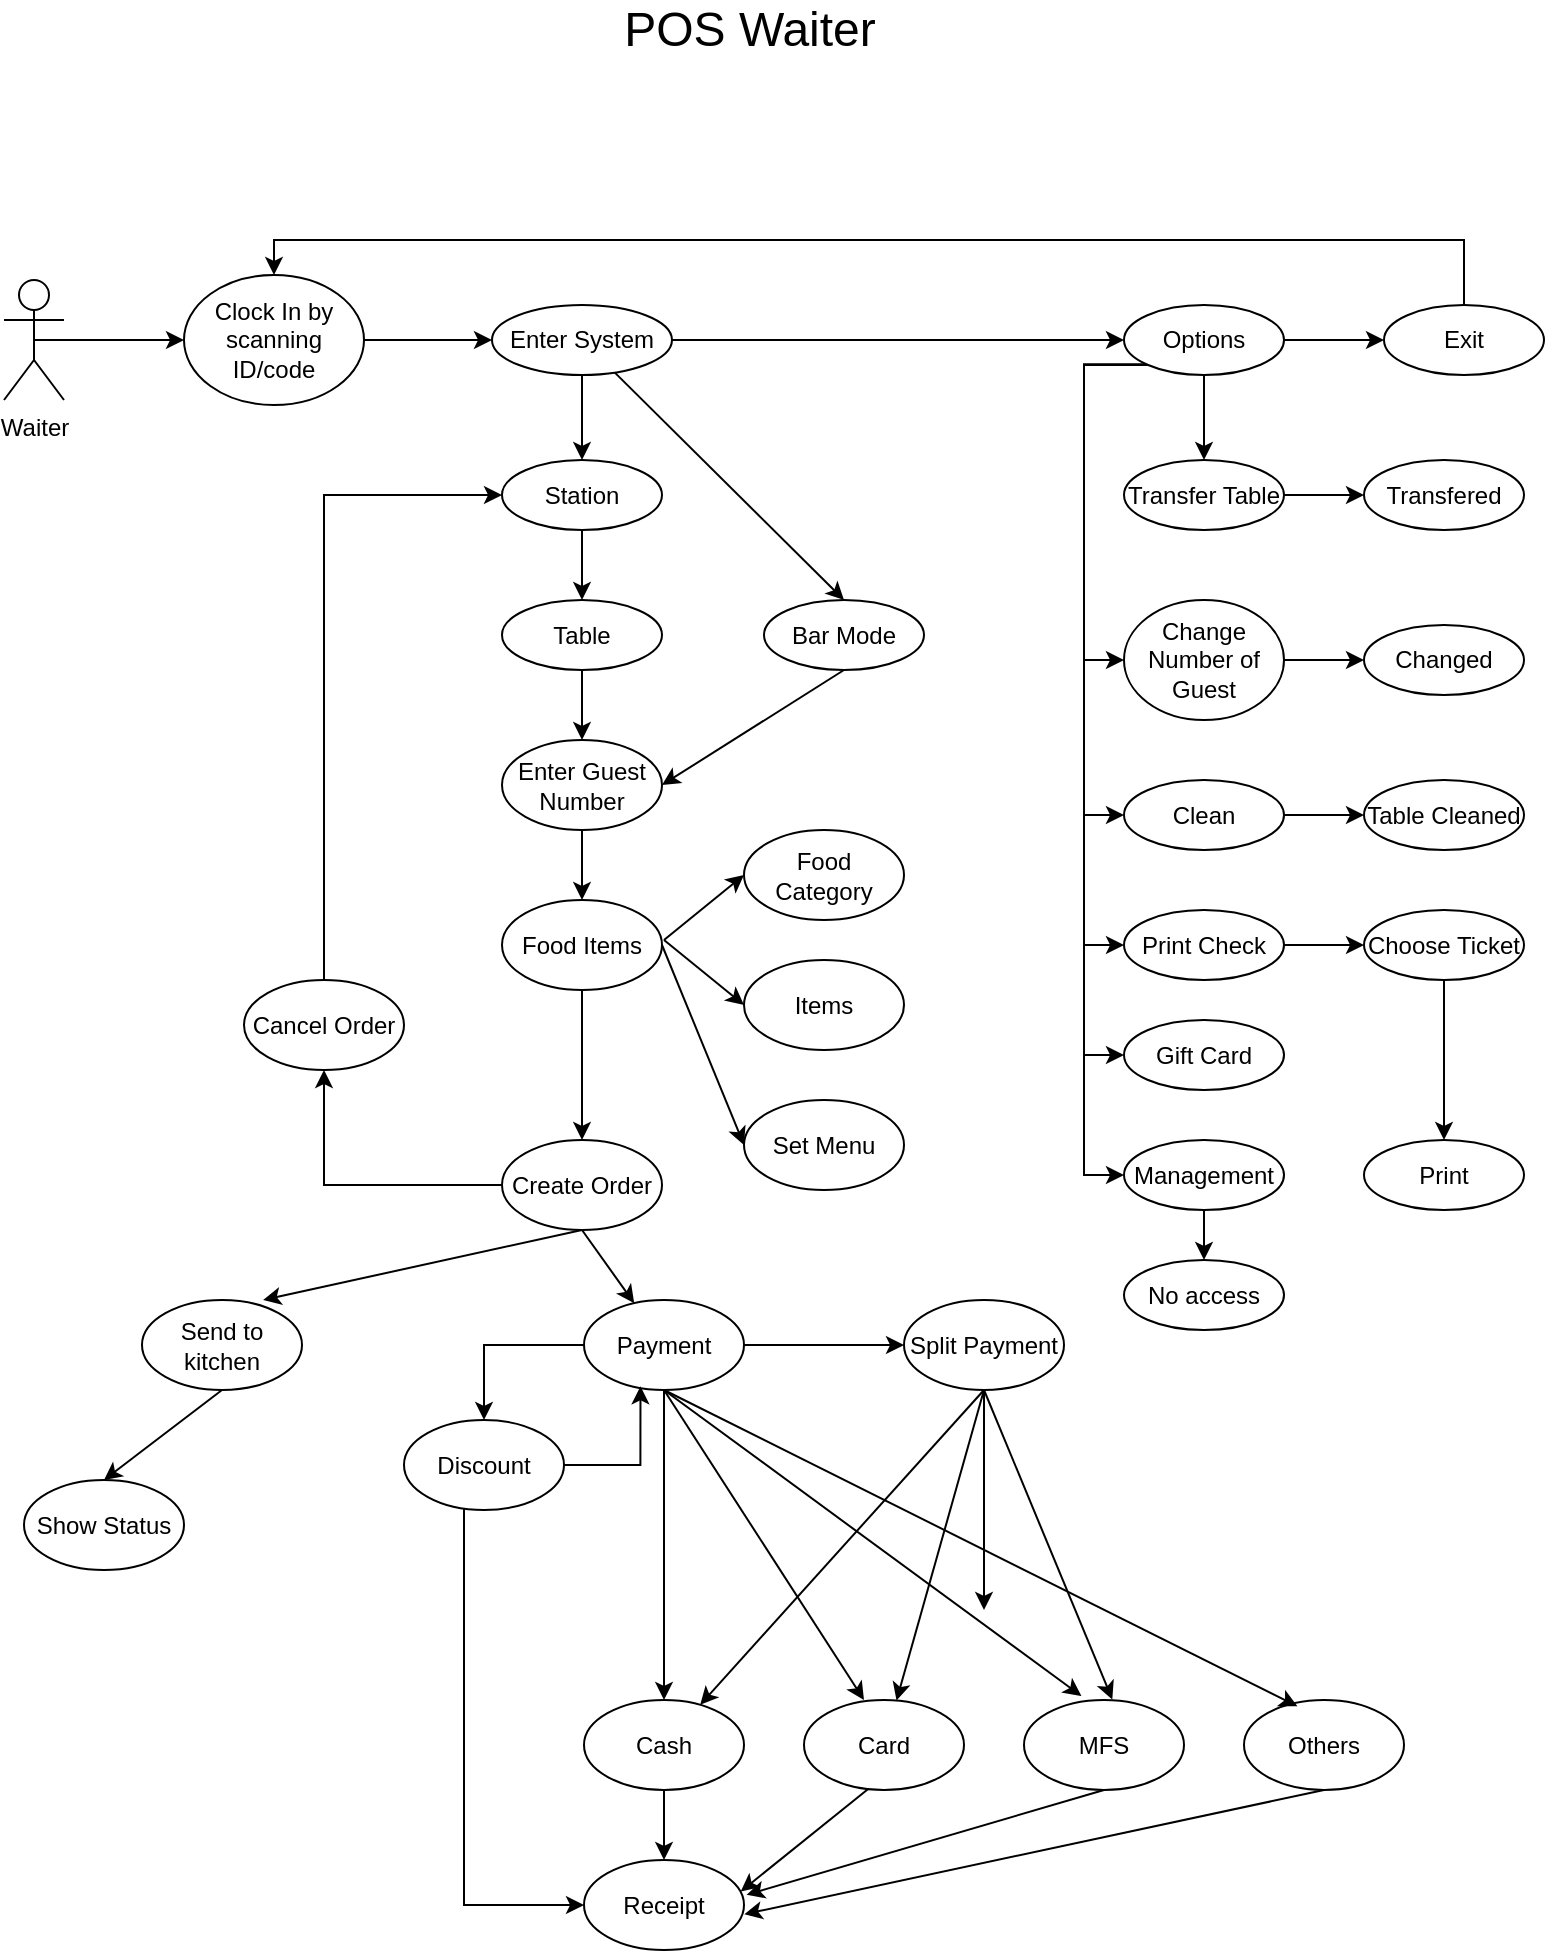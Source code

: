 <mxfile version="23.1.5" type="github">
  <diagram name="Page-1" id="knzAuW0coJMuKpMu3PRs">
    <mxGraphModel dx="1247" dy="649" grid="1" gridSize="10" guides="1" tooltips="1" connect="1" arrows="1" fold="1" page="1" pageScale="1" pageWidth="827" pageHeight="1169" math="0" shadow="0">
      <root>
        <mxCell id="0" />
        <mxCell id="1" parent="0" />
        <mxCell id="_PRdKNhxORNj2MjLX8KP-28" style="edgeStyle=orthogonalEdgeStyle;rounded=0;orthogonalLoop=1;jettySize=auto;html=1;exitX=0.5;exitY=0.5;exitDx=0;exitDy=0;exitPerimeter=0;" edge="1" parent="1" source="_SApVEIOftllvKabywyw-1" target="_SApVEIOftllvKabywyw-2">
          <mxGeometry relative="1" as="geometry" />
        </mxCell>
        <mxCell id="_SApVEIOftllvKabywyw-1" value="Waiter" style="shape=umlActor;verticalLabelPosition=bottom;verticalAlign=top;html=1;outlineConnect=0;" parent="1" vertex="1">
          <mxGeometry x="40" y="230" width="30" height="60" as="geometry" />
        </mxCell>
        <mxCell id="_PRdKNhxORNj2MjLX8KP-29" style="edgeStyle=orthogonalEdgeStyle;rounded=0;orthogonalLoop=1;jettySize=auto;html=1;" edge="1" parent="1" source="_SApVEIOftllvKabywyw-2" target="_SApVEIOftllvKabywyw-3">
          <mxGeometry relative="1" as="geometry" />
        </mxCell>
        <mxCell id="_SApVEIOftllvKabywyw-2" value="Clock In by scanning ID/code" style="ellipse;whiteSpace=wrap;html=1;" parent="1" vertex="1">
          <mxGeometry x="130" y="227.5" width="90" height="65" as="geometry" />
        </mxCell>
        <mxCell id="_PRdKNhxORNj2MjLX8KP-30" style="edgeStyle=orthogonalEdgeStyle;rounded=0;orthogonalLoop=1;jettySize=auto;html=1;entryX=0.5;entryY=0;entryDx=0;entryDy=0;" edge="1" parent="1" source="_SApVEIOftllvKabywyw-3" target="_SApVEIOftllvKabywyw-4">
          <mxGeometry relative="1" as="geometry" />
        </mxCell>
        <mxCell id="_PRdKNhxORNj2MjLX8KP-32" style="edgeStyle=orthogonalEdgeStyle;rounded=0;orthogonalLoop=1;jettySize=auto;html=1;entryX=0;entryY=0.5;entryDx=0;entryDy=0;" edge="1" parent="1" source="_SApVEIOftllvKabywyw-3" target="_SApVEIOftllvKabywyw-6">
          <mxGeometry relative="1" as="geometry" />
        </mxCell>
        <mxCell id="_SApVEIOftllvKabywyw-3" value="Enter System" style="ellipse;whiteSpace=wrap;html=1;" parent="1" vertex="1">
          <mxGeometry x="284" y="242.5" width="90" height="35" as="geometry" />
        </mxCell>
        <mxCell id="_PRdKNhxORNj2MjLX8KP-36" style="edgeStyle=orthogonalEdgeStyle;rounded=0;orthogonalLoop=1;jettySize=auto;html=1;entryX=0.5;entryY=0;entryDx=0;entryDy=0;" edge="1" parent="1" source="_SApVEIOftllvKabywyw-4" target="_SApVEIOftllvKabywyw-5">
          <mxGeometry relative="1" as="geometry" />
        </mxCell>
        <mxCell id="_SApVEIOftllvKabywyw-4" value="Station" style="ellipse;whiteSpace=wrap;html=1;" parent="1" vertex="1">
          <mxGeometry x="289" y="320" width="80" height="35" as="geometry" />
        </mxCell>
        <mxCell id="_PRdKNhxORNj2MjLX8KP-38" style="edgeStyle=orthogonalEdgeStyle;rounded=0;orthogonalLoop=1;jettySize=auto;html=1;entryX=0.5;entryY=0;entryDx=0;entryDy=0;" edge="1" parent="1" source="_SApVEIOftllvKabywyw-5" target="_PRdKNhxORNj2MjLX8KP-2">
          <mxGeometry relative="1" as="geometry" />
        </mxCell>
        <mxCell id="_SApVEIOftllvKabywyw-5" value="Table" style="ellipse;whiteSpace=wrap;html=1;" parent="1" vertex="1">
          <mxGeometry x="289" y="390" width="80" height="35" as="geometry" />
        </mxCell>
        <mxCell id="_PRdKNhxORNj2MjLX8KP-33" style="edgeStyle=orthogonalEdgeStyle;rounded=0;orthogonalLoop=1;jettySize=auto;html=1;" edge="1" parent="1" source="_SApVEIOftllvKabywyw-6" target="_PRdKNhxORNj2MjLX8KP-22">
          <mxGeometry relative="1" as="geometry" />
        </mxCell>
        <mxCell id="_PRdKNhxORNj2MjLX8KP-62" style="edgeStyle=orthogonalEdgeStyle;rounded=0;orthogonalLoop=1;jettySize=auto;html=1;" edge="1" parent="1" source="_SApVEIOftllvKabywyw-6" target="_PRdKNhxORNj2MjLX8KP-16">
          <mxGeometry relative="1" as="geometry" />
        </mxCell>
        <mxCell id="_PRdKNhxORNj2MjLX8KP-64" style="edgeStyle=orthogonalEdgeStyle;rounded=0;orthogonalLoop=1;jettySize=auto;html=1;exitX=0;exitY=1;exitDx=0;exitDy=0;entryX=0;entryY=0.5;entryDx=0;entryDy=0;" edge="1" parent="1" source="_SApVEIOftllvKabywyw-6" target="_PRdKNhxORNj2MjLX8KP-18">
          <mxGeometry relative="1" as="geometry">
            <Array as="points">
              <mxPoint x="580" y="272" />
              <mxPoint x="580" y="497" />
            </Array>
          </mxGeometry>
        </mxCell>
        <mxCell id="_PRdKNhxORNj2MjLX8KP-67" style="edgeStyle=orthogonalEdgeStyle;rounded=0;orthogonalLoop=1;jettySize=auto;html=1;exitX=0;exitY=1;exitDx=0;exitDy=0;entryX=0;entryY=0.5;entryDx=0;entryDy=0;" edge="1" parent="1" source="_SApVEIOftllvKabywyw-6" target="_PRdKNhxORNj2MjLX8KP-19">
          <mxGeometry relative="1" as="geometry">
            <Array as="points">
              <mxPoint x="580" y="272" />
              <mxPoint x="580" y="563" />
            </Array>
          </mxGeometry>
        </mxCell>
        <mxCell id="_PRdKNhxORNj2MjLX8KP-68" style="edgeStyle=orthogonalEdgeStyle;rounded=0;orthogonalLoop=1;jettySize=auto;html=1;exitX=0;exitY=1;exitDx=0;exitDy=0;entryX=0;entryY=0.5;entryDx=0;entryDy=0;" edge="1" parent="1" source="_SApVEIOftllvKabywyw-6" target="_PRdKNhxORNj2MjLX8KP-20">
          <mxGeometry relative="1" as="geometry">
            <Array as="points">
              <mxPoint x="580" y="272" />
              <mxPoint x="580" y="618" />
            </Array>
          </mxGeometry>
        </mxCell>
        <mxCell id="_PRdKNhxORNj2MjLX8KP-74" style="edgeStyle=orthogonalEdgeStyle;rounded=0;orthogonalLoop=1;jettySize=auto;html=1;exitX=0;exitY=1;exitDx=0;exitDy=0;entryX=0;entryY=0.5;entryDx=0;entryDy=0;" edge="1" parent="1" source="_SApVEIOftllvKabywyw-6" target="_PRdKNhxORNj2MjLX8KP-21">
          <mxGeometry relative="1" as="geometry">
            <Array as="points">
              <mxPoint x="580" y="272" />
              <mxPoint x="580" y="678" />
            </Array>
          </mxGeometry>
        </mxCell>
        <mxCell id="_SApVEIOftllvKabywyw-6" value="Options" style="ellipse;whiteSpace=wrap;html=1;" parent="1" vertex="1">
          <mxGeometry x="600" y="242.5" width="80" height="35" as="geometry" />
        </mxCell>
        <mxCell id="_PRdKNhxORNj2MjLX8KP-43" style="edgeStyle=orthogonalEdgeStyle;rounded=0;orthogonalLoop=1;jettySize=auto;html=1;entryX=0.5;entryY=0;entryDx=0;entryDy=0;" edge="1" parent="1" source="_PRdKNhxORNj2MjLX8KP-1" target="_PRdKNhxORNj2MjLX8KP-6">
          <mxGeometry relative="1" as="geometry" />
        </mxCell>
        <mxCell id="_PRdKNhxORNj2MjLX8KP-1" value="Food Items" style="ellipse;whiteSpace=wrap;html=1;" vertex="1" parent="1">
          <mxGeometry x="289" y="540" width="80" height="45" as="geometry" />
        </mxCell>
        <mxCell id="_PRdKNhxORNj2MjLX8KP-39" style="edgeStyle=orthogonalEdgeStyle;rounded=0;orthogonalLoop=1;jettySize=auto;html=1;entryX=0.5;entryY=0;entryDx=0;entryDy=0;" edge="1" parent="1" source="_PRdKNhxORNj2MjLX8KP-2" target="_PRdKNhxORNj2MjLX8KP-1">
          <mxGeometry relative="1" as="geometry" />
        </mxCell>
        <mxCell id="_PRdKNhxORNj2MjLX8KP-2" value="Enter Guest Number" style="ellipse;whiteSpace=wrap;html=1;" vertex="1" parent="1">
          <mxGeometry x="289" y="460" width="80" height="45" as="geometry" />
        </mxCell>
        <mxCell id="_PRdKNhxORNj2MjLX8KP-3" value="Food Category" style="ellipse;whiteSpace=wrap;html=1;" vertex="1" parent="1">
          <mxGeometry x="410" y="505" width="80" height="45" as="geometry" />
        </mxCell>
        <mxCell id="_PRdKNhxORNj2MjLX8KP-4" value="Items" style="ellipse;whiteSpace=wrap;html=1;" vertex="1" parent="1">
          <mxGeometry x="410" y="570" width="80" height="45" as="geometry" />
        </mxCell>
        <mxCell id="_PRdKNhxORNj2MjLX8KP-5" value="Set Menu" style="ellipse;whiteSpace=wrap;html=1;" vertex="1" parent="1">
          <mxGeometry x="410" y="640" width="80" height="45" as="geometry" />
        </mxCell>
        <mxCell id="_PRdKNhxORNj2MjLX8KP-83" style="edgeStyle=orthogonalEdgeStyle;rounded=0;orthogonalLoop=1;jettySize=auto;html=1;entryX=0.5;entryY=1;entryDx=0;entryDy=0;" edge="1" parent="1" source="_PRdKNhxORNj2MjLX8KP-6" target="_PRdKNhxORNj2MjLX8KP-78">
          <mxGeometry relative="1" as="geometry" />
        </mxCell>
        <mxCell id="_PRdKNhxORNj2MjLX8KP-6" value="Create Order" style="ellipse;whiteSpace=wrap;html=1;" vertex="1" parent="1">
          <mxGeometry x="289" y="660" width="80" height="45" as="geometry" />
        </mxCell>
        <mxCell id="_PRdKNhxORNj2MjLX8KP-7" value="Send to kitchen" style="ellipse;whiteSpace=wrap;html=1;" vertex="1" parent="1">
          <mxGeometry x="109" y="740" width="80" height="45" as="geometry" />
        </mxCell>
        <mxCell id="_PRdKNhxORNj2MjLX8KP-46" style="edgeStyle=orthogonalEdgeStyle;rounded=0;orthogonalLoop=1;jettySize=auto;html=1;" edge="1" parent="1" source="_PRdKNhxORNj2MjLX8KP-8" target="_PRdKNhxORNj2MjLX8KP-14">
          <mxGeometry relative="1" as="geometry" />
        </mxCell>
        <mxCell id="_PRdKNhxORNj2MjLX8KP-47" style="edgeStyle=orthogonalEdgeStyle;rounded=0;orthogonalLoop=1;jettySize=auto;html=1;entryX=0.5;entryY=0;entryDx=0;entryDy=0;" edge="1" parent="1" source="_PRdKNhxORNj2MjLX8KP-8" target="_PRdKNhxORNj2MjLX8KP-9">
          <mxGeometry relative="1" as="geometry" />
        </mxCell>
        <mxCell id="_PRdKNhxORNj2MjLX8KP-80" style="edgeStyle=orthogonalEdgeStyle;rounded=0;orthogonalLoop=1;jettySize=auto;html=1;entryX=0.5;entryY=0;entryDx=0;entryDy=0;" edge="1" parent="1" source="_PRdKNhxORNj2MjLX8KP-8" target="_PRdKNhxORNj2MjLX8KP-79">
          <mxGeometry relative="1" as="geometry" />
        </mxCell>
        <mxCell id="_PRdKNhxORNj2MjLX8KP-8" value="Payment" style="ellipse;whiteSpace=wrap;html=1;" vertex="1" parent="1">
          <mxGeometry x="330" y="740" width="80" height="45" as="geometry" />
        </mxCell>
        <mxCell id="_PRdKNhxORNj2MjLX8KP-56" style="edgeStyle=orthogonalEdgeStyle;rounded=0;orthogonalLoop=1;jettySize=auto;html=1;" edge="1" parent="1" source="_PRdKNhxORNj2MjLX8KP-9" target="_PRdKNhxORNj2MjLX8KP-13">
          <mxGeometry relative="1" as="geometry" />
        </mxCell>
        <mxCell id="_PRdKNhxORNj2MjLX8KP-9" value="Cash" style="ellipse;whiteSpace=wrap;html=1;" vertex="1" parent="1">
          <mxGeometry x="330" y="940" width="80" height="45" as="geometry" />
        </mxCell>
        <mxCell id="_PRdKNhxORNj2MjLX8KP-10" value="Card" style="ellipse;whiteSpace=wrap;html=1;" vertex="1" parent="1">
          <mxGeometry x="440" y="940" width="80" height="45" as="geometry" />
        </mxCell>
        <mxCell id="_PRdKNhxORNj2MjLX8KP-11" value="MFS" style="ellipse;whiteSpace=wrap;html=1;" vertex="1" parent="1">
          <mxGeometry x="550" y="940" width="80" height="45" as="geometry" />
        </mxCell>
        <mxCell id="_PRdKNhxORNj2MjLX8KP-12" value="Others" style="ellipse;whiteSpace=wrap;html=1;" vertex="1" parent="1">
          <mxGeometry x="660" y="940" width="80" height="45" as="geometry" />
        </mxCell>
        <mxCell id="_PRdKNhxORNj2MjLX8KP-13" value="Receipt" style="ellipse;whiteSpace=wrap;html=1;" vertex="1" parent="1">
          <mxGeometry x="330" y="1020" width="80" height="45" as="geometry" />
        </mxCell>
        <mxCell id="_PRdKNhxORNj2MjLX8KP-14" value="Split Payment" style="ellipse;whiteSpace=wrap;html=1;" vertex="1" parent="1">
          <mxGeometry x="490" y="740" width="80" height="45" as="geometry" />
        </mxCell>
        <mxCell id="_PRdKNhxORNj2MjLX8KP-15" value="Bar Mode" style="ellipse;whiteSpace=wrap;html=1;" vertex="1" parent="1">
          <mxGeometry x="420" y="390" width="80" height="35" as="geometry" />
        </mxCell>
        <mxCell id="_PRdKNhxORNj2MjLX8KP-69" style="edgeStyle=orthogonalEdgeStyle;rounded=0;orthogonalLoop=1;jettySize=auto;html=1;exitX=1;exitY=0.5;exitDx=0;exitDy=0;entryX=0;entryY=0.5;entryDx=0;entryDy=0;" edge="1" parent="1" source="_PRdKNhxORNj2MjLX8KP-16" target="_PRdKNhxORNj2MjLX8KP-23">
          <mxGeometry relative="1" as="geometry" />
        </mxCell>
        <mxCell id="_PRdKNhxORNj2MjLX8KP-16" value="Transfer Table" style="ellipse;whiteSpace=wrap;html=1;" vertex="1" parent="1">
          <mxGeometry x="600" y="320" width="80" height="35" as="geometry" />
        </mxCell>
        <mxCell id="_PRdKNhxORNj2MjLX8KP-70" style="edgeStyle=orthogonalEdgeStyle;rounded=0;orthogonalLoop=1;jettySize=auto;html=1;" edge="1" parent="1" source="_PRdKNhxORNj2MjLX8KP-17" target="_PRdKNhxORNj2MjLX8KP-24">
          <mxGeometry relative="1" as="geometry" />
        </mxCell>
        <mxCell id="_PRdKNhxORNj2MjLX8KP-17" value="Change Number of Guest" style="ellipse;whiteSpace=wrap;html=1;" vertex="1" parent="1">
          <mxGeometry x="600" y="390" width="80" height="60" as="geometry" />
        </mxCell>
        <mxCell id="_PRdKNhxORNj2MjLX8KP-71" style="edgeStyle=orthogonalEdgeStyle;rounded=0;orthogonalLoop=1;jettySize=auto;html=1;entryX=0;entryY=0.5;entryDx=0;entryDy=0;" edge="1" parent="1" source="_PRdKNhxORNj2MjLX8KP-18" target="_PRdKNhxORNj2MjLX8KP-25">
          <mxGeometry relative="1" as="geometry" />
        </mxCell>
        <mxCell id="_PRdKNhxORNj2MjLX8KP-18" value="Clean" style="ellipse;whiteSpace=wrap;html=1;" vertex="1" parent="1">
          <mxGeometry x="600" y="480" width="80" height="35" as="geometry" />
        </mxCell>
        <mxCell id="_PRdKNhxORNj2MjLX8KP-72" style="edgeStyle=orthogonalEdgeStyle;rounded=0;orthogonalLoop=1;jettySize=auto;html=1;" edge="1" parent="1" source="_PRdKNhxORNj2MjLX8KP-19" target="_PRdKNhxORNj2MjLX8KP-26">
          <mxGeometry relative="1" as="geometry" />
        </mxCell>
        <mxCell id="_PRdKNhxORNj2MjLX8KP-19" value="Print Check" style="ellipse;whiteSpace=wrap;html=1;" vertex="1" parent="1">
          <mxGeometry x="600" y="545" width="80" height="35" as="geometry" />
        </mxCell>
        <mxCell id="_PRdKNhxORNj2MjLX8KP-20" value="Gift Card" style="ellipse;whiteSpace=wrap;html=1;" vertex="1" parent="1">
          <mxGeometry x="600" y="600" width="80" height="35" as="geometry" />
        </mxCell>
        <mxCell id="_PRdKNhxORNj2MjLX8KP-76" style="edgeStyle=orthogonalEdgeStyle;rounded=0;orthogonalLoop=1;jettySize=auto;html=1;" edge="1" parent="1" source="_PRdKNhxORNj2MjLX8KP-21" target="_PRdKNhxORNj2MjLX8KP-75">
          <mxGeometry relative="1" as="geometry" />
        </mxCell>
        <mxCell id="_PRdKNhxORNj2MjLX8KP-21" value="Management" style="ellipse;whiteSpace=wrap;html=1;" vertex="1" parent="1">
          <mxGeometry x="600" y="660" width="80" height="35" as="geometry" />
        </mxCell>
        <mxCell id="_PRdKNhxORNj2MjLX8KP-34" style="edgeStyle=orthogonalEdgeStyle;rounded=0;orthogonalLoop=1;jettySize=auto;html=1;entryX=0.5;entryY=0;entryDx=0;entryDy=0;" edge="1" parent="1" source="_PRdKNhxORNj2MjLX8KP-22" target="_SApVEIOftllvKabywyw-2">
          <mxGeometry relative="1" as="geometry">
            <mxPoint x="290" y="230" as="targetPoint" />
            <Array as="points">
              <mxPoint x="770" y="210" />
              <mxPoint x="175" y="210" />
            </Array>
          </mxGeometry>
        </mxCell>
        <mxCell id="_PRdKNhxORNj2MjLX8KP-22" value="Exit" style="ellipse;whiteSpace=wrap;html=1;" vertex="1" parent="1">
          <mxGeometry x="730" y="242.5" width="80" height="35" as="geometry" />
        </mxCell>
        <mxCell id="_PRdKNhxORNj2MjLX8KP-23" value="Transfered" style="ellipse;whiteSpace=wrap;html=1;" vertex="1" parent="1">
          <mxGeometry x="720" y="320" width="80" height="35" as="geometry" />
        </mxCell>
        <mxCell id="_PRdKNhxORNj2MjLX8KP-24" value="Changed" style="ellipse;whiteSpace=wrap;html=1;" vertex="1" parent="1">
          <mxGeometry x="720" y="402.5" width="80" height="35" as="geometry" />
        </mxCell>
        <mxCell id="_PRdKNhxORNj2MjLX8KP-25" value="Table Cleaned" style="ellipse;whiteSpace=wrap;html=1;" vertex="1" parent="1">
          <mxGeometry x="720" y="480" width="80" height="35" as="geometry" />
        </mxCell>
        <mxCell id="_PRdKNhxORNj2MjLX8KP-73" style="edgeStyle=orthogonalEdgeStyle;rounded=0;orthogonalLoop=1;jettySize=auto;html=1;entryX=0.5;entryY=0;entryDx=0;entryDy=0;" edge="1" parent="1" source="_PRdKNhxORNj2MjLX8KP-26" target="_PRdKNhxORNj2MjLX8KP-27">
          <mxGeometry relative="1" as="geometry" />
        </mxCell>
        <mxCell id="_PRdKNhxORNj2MjLX8KP-26" value="Choose Ticket" style="ellipse;whiteSpace=wrap;html=1;" vertex="1" parent="1">
          <mxGeometry x="720" y="545" width="80" height="35" as="geometry" />
        </mxCell>
        <mxCell id="_PRdKNhxORNj2MjLX8KP-27" value="Print" style="ellipse;whiteSpace=wrap;html=1;" vertex="1" parent="1">
          <mxGeometry x="720" y="660" width="80" height="35" as="geometry" />
        </mxCell>
        <mxCell id="_PRdKNhxORNj2MjLX8KP-35" value="" style="endArrow=classic;html=1;rounded=0;entryX=0.5;entryY=0;entryDx=0;entryDy=0;" edge="1" parent="1" source="_SApVEIOftllvKabywyw-3" target="_PRdKNhxORNj2MjLX8KP-15">
          <mxGeometry width="50" height="50" relative="1" as="geometry">
            <mxPoint x="430" y="470" as="sourcePoint" />
            <mxPoint x="480" y="420" as="targetPoint" />
          </mxGeometry>
        </mxCell>
        <mxCell id="_PRdKNhxORNj2MjLX8KP-37" value="" style="endArrow=classic;html=1;rounded=0;entryX=1;entryY=0.5;entryDx=0;entryDy=0;exitX=0.5;exitY=1;exitDx=0;exitDy=0;" edge="1" parent="1" source="_PRdKNhxORNj2MjLX8KP-15" target="_PRdKNhxORNj2MjLX8KP-2">
          <mxGeometry width="50" height="50" relative="1" as="geometry">
            <mxPoint x="440" y="440" as="sourcePoint" />
            <mxPoint x="480" y="420" as="targetPoint" />
          </mxGeometry>
        </mxCell>
        <mxCell id="_PRdKNhxORNj2MjLX8KP-40" value="" style="endArrow=classic;html=1;rounded=0;entryX=0;entryY=0.5;entryDx=0;entryDy=0;" edge="1" parent="1" target="_PRdKNhxORNj2MjLX8KP-3">
          <mxGeometry width="50" height="50" relative="1" as="geometry">
            <mxPoint x="370" y="560" as="sourcePoint" />
            <mxPoint x="480" y="560" as="targetPoint" />
          </mxGeometry>
        </mxCell>
        <mxCell id="_PRdKNhxORNj2MjLX8KP-41" value="" style="endArrow=classic;html=1;rounded=0;entryX=0;entryY=0.5;entryDx=0;entryDy=0;" edge="1" parent="1" target="_PRdKNhxORNj2MjLX8KP-4">
          <mxGeometry width="50" height="50" relative="1" as="geometry">
            <mxPoint x="370" y="560" as="sourcePoint" />
            <mxPoint x="480" y="560" as="targetPoint" />
          </mxGeometry>
        </mxCell>
        <mxCell id="_PRdKNhxORNj2MjLX8KP-42" value="" style="endArrow=classic;html=1;rounded=0;exitX=1;exitY=0.5;exitDx=0;exitDy=0;entryX=0;entryY=0.5;entryDx=0;entryDy=0;" edge="1" parent="1" source="_PRdKNhxORNj2MjLX8KP-1" target="_PRdKNhxORNj2MjLX8KP-5">
          <mxGeometry width="50" height="50" relative="1" as="geometry">
            <mxPoint x="430" y="610" as="sourcePoint" />
            <mxPoint x="480" y="560" as="targetPoint" />
          </mxGeometry>
        </mxCell>
        <mxCell id="_PRdKNhxORNj2MjLX8KP-44" value="" style="endArrow=classic;html=1;rounded=0;exitX=0.5;exitY=1;exitDx=0;exitDy=0;entryX=0.757;entryY=0;entryDx=0;entryDy=0;entryPerimeter=0;" edge="1" parent="1" source="_PRdKNhxORNj2MjLX8KP-6" target="_PRdKNhxORNj2MjLX8KP-7">
          <mxGeometry width="50" height="50" relative="1" as="geometry">
            <mxPoint x="400" y="760" as="sourcePoint" />
            <mxPoint x="450" y="710" as="targetPoint" />
          </mxGeometry>
        </mxCell>
        <mxCell id="_PRdKNhxORNj2MjLX8KP-45" value="" style="endArrow=classic;html=1;rounded=0;exitX=0.5;exitY=1;exitDx=0;exitDy=0;" edge="1" parent="1" source="_PRdKNhxORNj2MjLX8KP-6" target="_PRdKNhxORNj2MjLX8KP-8">
          <mxGeometry width="50" height="50" relative="1" as="geometry">
            <mxPoint x="400" y="760" as="sourcePoint" />
            <mxPoint x="450" y="710" as="targetPoint" />
          </mxGeometry>
        </mxCell>
        <mxCell id="_PRdKNhxORNj2MjLX8KP-49" value="" style="endArrow=classic;html=1;rounded=0;exitX=0.5;exitY=1;exitDx=0;exitDy=0;entryX=0.375;entryY=0;entryDx=0;entryDy=0;entryPerimeter=0;" edge="1" parent="1" source="_PRdKNhxORNj2MjLX8KP-8" target="_PRdKNhxORNj2MjLX8KP-10">
          <mxGeometry width="50" height="50" relative="1" as="geometry">
            <mxPoint x="400" y="760" as="sourcePoint" />
            <mxPoint x="450" y="710" as="targetPoint" />
          </mxGeometry>
        </mxCell>
        <mxCell id="_PRdKNhxORNj2MjLX8KP-50" value="" style="endArrow=classic;html=1;rounded=0;exitX=0.5;exitY=1;exitDx=0;exitDy=0;entryX=0.359;entryY=-0.044;entryDx=0;entryDy=0;entryPerimeter=0;" edge="1" parent="1" source="_PRdKNhxORNj2MjLX8KP-8" target="_PRdKNhxORNj2MjLX8KP-11">
          <mxGeometry width="50" height="50" relative="1" as="geometry">
            <mxPoint x="400" y="760" as="sourcePoint" />
            <mxPoint x="450" y="710" as="targetPoint" />
          </mxGeometry>
        </mxCell>
        <mxCell id="_PRdKNhxORNj2MjLX8KP-51" value="" style="endArrow=classic;html=1;rounded=0;exitX=0.5;exitY=1;exitDx=0;exitDy=0;entryX=0.334;entryY=0.07;entryDx=0;entryDy=0;entryPerimeter=0;" edge="1" parent="1" source="_PRdKNhxORNj2MjLX8KP-8" target="_PRdKNhxORNj2MjLX8KP-12">
          <mxGeometry width="50" height="50" relative="1" as="geometry">
            <mxPoint x="400" y="760" as="sourcePoint" />
            <mxPoint x="450" y="710" as="targetPoint" />
          </mxGeometry>
        </mxCell>
        <mxCell id="_PRdKNhxORNj2MjLX8KP-52" value="" style="endArrow=classic;html=1;rounded=0;exitX=0.5;exitY=1;exitDx=0;exitDy=0;" edge="1" parent="1" source="_PRdKNhxORNj2MjLX8KP-14" target="_PRdKNhxORNj2MjLX8KP-9">
          <mxGeometry width="50" height="50" relative="1" as="geometry">
            <mxPoint x="400" y="760" as="sourcePoint" />
            <mxPoint x="450" y="710" as="targetPoint" />
          </mxGeometry>
        </mxCell>
        <mxCell id="_PRdKNhxORNj2MjLX8KP-53" value="" style="endArrow=classic;html=1;rounded=0;exitX=0.5;exitY=1;exitDx=0;exitDy=0;" edge="1" parent="1" source="_PRdKNhxORNj2MjLX8KP-14" target="_PRdKNhxORNj2MjLX8KP-10">
          <mxGeometry width="50" height="50" relative="1" as="geometry">
            <mxPoint x="400" y="760" as="sourcePoint" />
            <mxPoint x="450" y="710" as="targetPoint" />
          </mxGeometry>
        </mxCell>
        <mxCell id="_PRdKNhxORNj2MjLX8KP-54" value="" style="endArrow=classic;html=1;rounded=0;exitX=0.5;exitY=1;exitDx=0;exitDy=0;entryX=0.552;entryY=-0.006;entryDx=0;entryDy=0;entryPerimeter=0;" edge="1" parent="1" source="_PRdKNhxORNj2MjLX8KP-14" target="_PRdKNhxORNj2MjLX8KP-11">
          <mxGeometry width="50" height="50" relative="1" as="geometry">
            <mxPoint x="400" y="760" as="sourcePoint" />
            <mxPoint x="450" y="710" as="targetPoint" />
          </mxGeometry>
        </mxCell>
        <mxCell id="_PRdKNhxORNj2MjLX8KP-55" value="" style="endArrow=classic;html=1;rounded=0;exitX=0.5;exitY=1;exitDx=0;exitDy=0;" edge="1" parent="1" source="_PRdKNhxORNj2MjLX8KP-14">
          <mxGeometry width="50" height="50" relative="1" as="geometry">
            <mxPoint x="400" y="760" as="sourcePoint" />
            <mxPoint x="530" y="895" as="targetPoint" />
          </mxGeometry>
        </mxCell>
        <mxCell id="_PRdKNhxORNj2MjLX8KP-57" value="" style="endArrow=classic;html=1;rounded=0;exitX=0.405;exitY=0.984;exitDx=0;exitDy=0;exitPerimeter=0;entryX=0.98;entryY=0.349;entryDx=0;entryDy=0;entryPerimeter=0;" edge="1" parent="1" source="_PRdKNhxORNj2MjLX8KP-10" target="_PRdKNhxORNj2MjLX8KP-13">
          <mxGeometry width="50" height="50" relative="1" as="geometry">
            <mxPoint x="400" y="930" as="sourcePoint" />
            <mxPoint x="450" y="880" as="targetPoint" />
          </mxGeometry>
        </mxCell>
        <mxCell id="_PRdKNhxORNj2MjLX8KP-58" value="" style="endArrow=classic;html=1;rounded=0;exitX=0.5;exitY=1;exitDx=0;exitDy=0;entryX=1.016;entryY=0.387;entryDx=0;entryDy=0;entryPerimeter=0;" edge="1" parent="1" source="_PRdKNhxORNj2MjLX8KP-11" target="_PRdKNhxORNj2MjLX8KP-13">
          <mxGeometry width="50" height="50" relative="1" as="geometry">
            <mxPoint x="400" y="930" as="sourcePoint" />
            <mxPoint x="450" y="880" as="targetPoint" />
          </mxGeometry>
        </mxCell>
        <mxCell id="_PRdKNhxORNj2MjLX8KP-59" value="" style="endArrow=classic;html=1;rounded=0;exitX=0.5;exitY=1;exitDx=0;exitDy=0;entryX=1.002;entryY=0.603;entryDx=0;entryDy=0;entryPerimeter=0;" edge="1" parent="1" source="_PRdKNhxORNj2MjLX8KP-12" target="_PRdKNhxORNj2MjLX8KP-13">
          <mxGeometry width="50" height="50" relative="1" as="geometry">
            <mxPoint x="400" y="930" as="sourcePoint" />
            <mxPoint x="450" y="880" as="targetPoint" />
          </mxGeometry>
        </mxCell>
        <mxCell id="_PRdKNhxORNj2MjLX8KP-60" value="Show Status" style="ellipse;whiteSpace=wrap;html=1;" vertex="1" parent="1">
          <mxGeometry x="50" y="830" width="80" height="45" as="geometry" />
        </mxCell>
        <mxCell id="_PRdKNhxORNj2MjLX8KP-61" value="" style="endArrow=classic;html=1;rounded=0;exitX=0.5;exitY=1;exitDx=0;exitDy=0;entryX=0.5;entryY=0;entryDx=0;entryDy=0;" edge="1" parent="1" source="_PRdKNhxORNj2MjLX8KP-7" target="_PRdKNhxORNj2MjLX8KP-60">
          <mxGeometry width="50" height="50" relative="1" as="geometry">
            <mxPoint x="290" y="820" as="sourcePoint" />
            <mxPoint x="340" y="770" as="targetPoint" />
          </mxGeometry>
        </mxCell>
        <mxCell id="_PRdKNhxORNj2MjLX8KP-63" style="edgeStyle=orthogonalEdgeStyle;rounded=0;orthogonalLoop=1;jettySize=auto;html=1;exitX=0;exitY=1;exitDx=0;exitDy=0;entryX=0;entryY=0.5;entryDx=0;entryDy=0;" edge="1" parent="1" source="_SApVEIOftllvKabywyw-6" target="_PRdKNhxORNj2MjLX8KP-17">
          <mxGeometry relative="1" as="geometry">
            <Array as="points">
              <mxPoint x="580" y="272" />
              <mxPoint x="580" y="420" />
            </Array>
          </mxGeometry>
        </mxCell>
        <mxCell id="_PRdKNhxORNj2MjLX8KP-75" value="No access" style="ellipse;whiteSpace=wrap;html=1;" vertex="1" parent="1">
          <mxGeometry x="600" y="720" width="80" height="35" as="geometry" />
        </mxCell>
        <mxCell id="_PRdKNhxORNj2MjLX8KP-77" value="POS Waiter" style="text;html=1;align=center;verticalAlign=middle;whiteSpace=wrap;rounded=0;fontSize=24;" vertex="1" parent="1">
          <mxGeometry x="305" y="90" width="216" height="30" as="geometry" />
        </mxCell>
        <mxCell id="_PRdKNhxORNj2MjLX8KP-84" style="edgeStyle=orthogonalEdgeStyle;rounded=0;orthogonalLoop=1;jettySize=auto;html=1;entryX=0;entryY=0.5;entryDx=0;entryDy=0;" edge="1" parent="1" source="_PRdKNhxORNj2MjLX8KP-78" target="_SApVEIOftllvKabywyw-4">
          <mxGeometry relative="1" as="geometry">
            <Array as="points">
              <mxPoint x="200" y="338" />
            </Array>
          </mxGeometry>
        </mxCell>
        <mxCell id="_PRdKNhxORNj2MjLX8KP-78" value="Cancel Order" style="ellipse;whiteSpace=wrap;html=1;" vertex="1" parent="1">
          <mxGeometry x="160" y="580" width="80" height="45" as="geometry" />
        </mxCell>
        <mxCell id="_PRdKNhxORNj2MjLX8KP-85" style="edgeStyle=orthogonalEdgeStyle;rounded=0;orthogonalLoop=1;jettySize=auto;html=1;entryX=0;entryY=0.5;entryDx=0;entryDy=0;" edge="1" parent="1" source="_PRdKNhxORNj2MjLX8KP-79" target="_PRdKNhxORNj2MjLX8KP-13">
          <mxGeometry relative="1" as="geometry">
            <Array as="points">
              <mxPoint x="270" y="1043" />
            </Array>
          </mxGeometry>
        </mxCell>
        <mxCell id="_PRdKNhxORNj2MjLX8KP-79" value="Discount" style="ellipse;whiteSpace=wrap;html=1;" vertex="1" parent="1">
          <mxGeometry x="240" y="800" width="80" height="45" as="geometry" />
        </mxCell>
        <mxCell id="_PRdKNhxORNj2MjLX8KP-82" style="edgeStyle=orthogonalEdgeStyle;rounded=0;orthogonalLoop=1;jettySize=auto;html=1;entryX=0.353;entryY=0.959;entryDx=0;entryDy=0;entryPerimeter=0;" edge="1" parent="1" source="_PRdKNhxORNj2MjLX8KP-79" target="_PRdKNhxORNj2MjLX8KP-8">
          <mxGeometry relative="1" as="geometry" />
        </mxCell>
      </root>
    </mxGraphModel>
  </diagram>
</mxfile>
